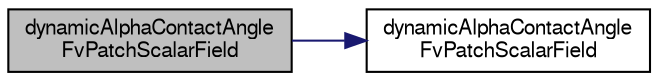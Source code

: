 digraph "dynamicAlphaContactAngleFvPatchScalarField"
{
  bgcolor="transparent";
  edge [fontname="FreeSans",fontsize="10",labelfontname="FreeSans",labelfontsize="10"];
  node [fontname="FreeSans",fontsize="10",shape=record];
  rankdir="LR";
  Node10 [label="dynamicAlphaContactAngle\lFvPatchScalarField",height=0.2,width=0.4,color="black", fillcolor="grey75", style="filled", fontcolor="black"];
  Node10 -> Node11 [color="midnightblue",fontsize="10",style="solid",fontname="FreeSans"];
  Node11 [label="dynamicAlphaContactAngle\lFvPatchScalarField",height=0.2,width=0.4,color="black",URL="$a30538.html#af46df02f67fc7fb73a28e9cc0e5181a3",tooltip="Construct from patch and internal field. "];
}

